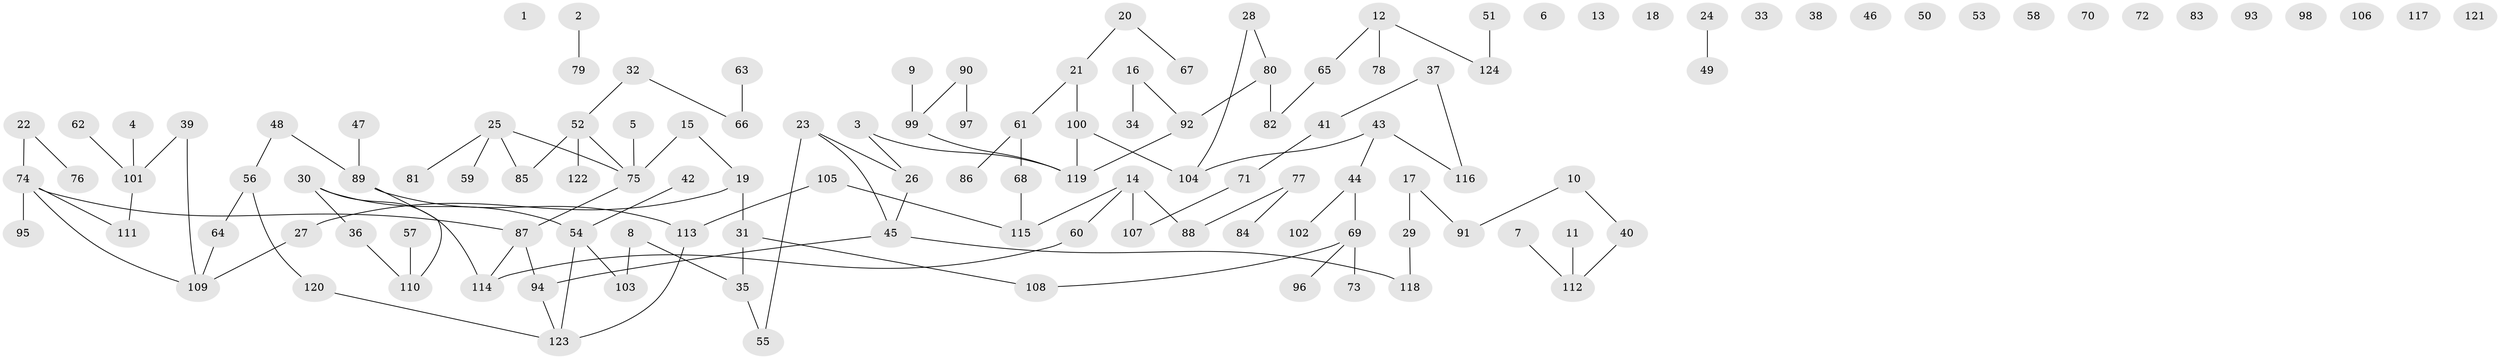 // coarse degree distribution, {0: 0.29411764705882354, 4: 0.1323529411764706, 3: 0.11764705882352941, 2: 0.2647058823529412, 1: 0.14705882352941177, 5: 0.029411764705882353, 6: 0.014705882352941176}
// Generated by graph-tools (version 1.1) at 2025/16/03/04/25 18:16:36]
// undirected, 124 vertices, 118 edges
graph export_dot {
graph [start="1"]
  node [color=gray90,style=filled];
  1;
  2;
  3;
  4;
  5;
  6;
  7;
  8;
  9;
  10;
  11;
  12;
  13;
  14;
  15;
  16;
  17;
  18;
  19;
  20;
  21;
  22;
  23;
  24;
  25;
  26;
  27;
  28;
  29;
  30;
  31;
  32;
  33;
  34;
  35;
  36;
  37;
  38;
  39;
  40;
  41;
  42;
  43;
  44;
  45;
  46;
  47;
  48;
  49;
  50;
  51;
  52;
  53;
  54;
  55;
  56;
  57;
  58;
  59;
  60;
  61;
  62;
  63;
  64;
  65;
  66;
  67;
  68;
  69;
  70;
  71;
  72;
  73;
  74;
  75;
  76;
  77;
  78;
  79;
  80;
  81;
  82;
  83;
  84;
  85;
  86;
  87;
  88;
  89;
  90;
  91;
  92;
  93;
  94;
  95;
  96;
  97;
  98;
  99;
  100;
  101;
  102;
  103;
  104;
  105;
  106;
  107;
  108;
  109;
  110;
  111;
  112;
  113;
  114;
  115;
  116;
  117;
  118;
  119;
  120;
  121;
  122;
  123;
  124;
  2 -- 79;
  3 -- 26;
  3 -- 119;
  4 -- 101;
  5 -- 75;
  7 -- 112;
  8 -- 35;
  8 -- 103;
  9 -- 99;
  10 -- 40;
  10 -- 91;
  11 -- 112;
  12 -- 65;
  12 -- 78;
  12 -- 124;
  14 -- 60;
  14 -- 88;
  14 -- 107;
  14 -- 115;
  15 -- 19;
  15 -- 75;
  16 -- 34;
  16 -- 92;
  17 -- 29;
  17 -- 91;
  19 -- 27;
  19 -- 31;
  20 -- 21;
  20 -- 67;
  21 -- 61;
  21 -- 100;
  22 -- 74;
  22 -- 76;
  23 -- 26;
  23 -- 45;
  23 -- 55;
  24 -- 49;
  25 -- 59;
  25 -- 75;
  25 -- 81;
  25 -- 85;
  26 -- 45;
  27 -- 109;
  28 -- 80;
  28 -- 104;
  29 -- 118;
  30 -- 36;
  30 -- 54;
  30 -- 114;
  31 -- 35;
  31 -- 108;
  32 -- 52;
  32 -- 66;
  35 -- 55;
  36 -- 110;
  37 -- 41;
  37 -- 116;
  39 -- 101;
  39 -- 109;
  40 -- 112;
  41 -- 71;
  42 -- 54;
  43 -- 44;
  43 -- 104;
  43 -- 116;
  44 -- 69;
  44 -- 102;
  45 -- 94;
  45 -- 118;
  47 -- 89;
  48 -- 56;
  48 -- 89;
  51 -- 124;
  52 -- 75;
  52 -- 85;
  52 -- 122;
  54 -- 103;
  54 -- 123;
  56 -- 64;
  56 -- 120;
  57 -- 110;
  60 -- 114;
  61 -- 68;
  61 -- 86;
  62 -- 101;
  63 -- 66;
  64 -- 109;
  65 -- 82;
  68 -- 115;
  69 -- 73;
  69 -- 96;
  69 -- 108;
  71 -- 107;
  74 -- 87;
  74 -- 95;
  74 -- 109;
  74 -- 111;
  75 -- 87;
  77 -- 84;
  77 -- 88;
  80 -- 82;
  80 -- 92;
  87 -- 94;
  87 -- 114;
  89 -- 110;
  89 -- 113;
  90 -- 97;
  90 -- 99;
  92 -- 119;
  94 -- 123;
  99 -- 119;
  100 -- 104;
  100 -- 119;
  101 -- 111;
  105 -- 113;
  105 -- 115;
  113 -- 123;
  120 -- 123;
}
